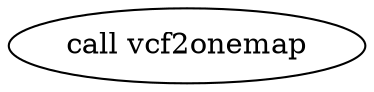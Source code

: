 digraph SimulatedMap {
  #rankdir=LR;
  compound=true;

  # Links
  

  # Nodes
  CALL_vcf2onemap [label="call vcf2onemap"]
}
